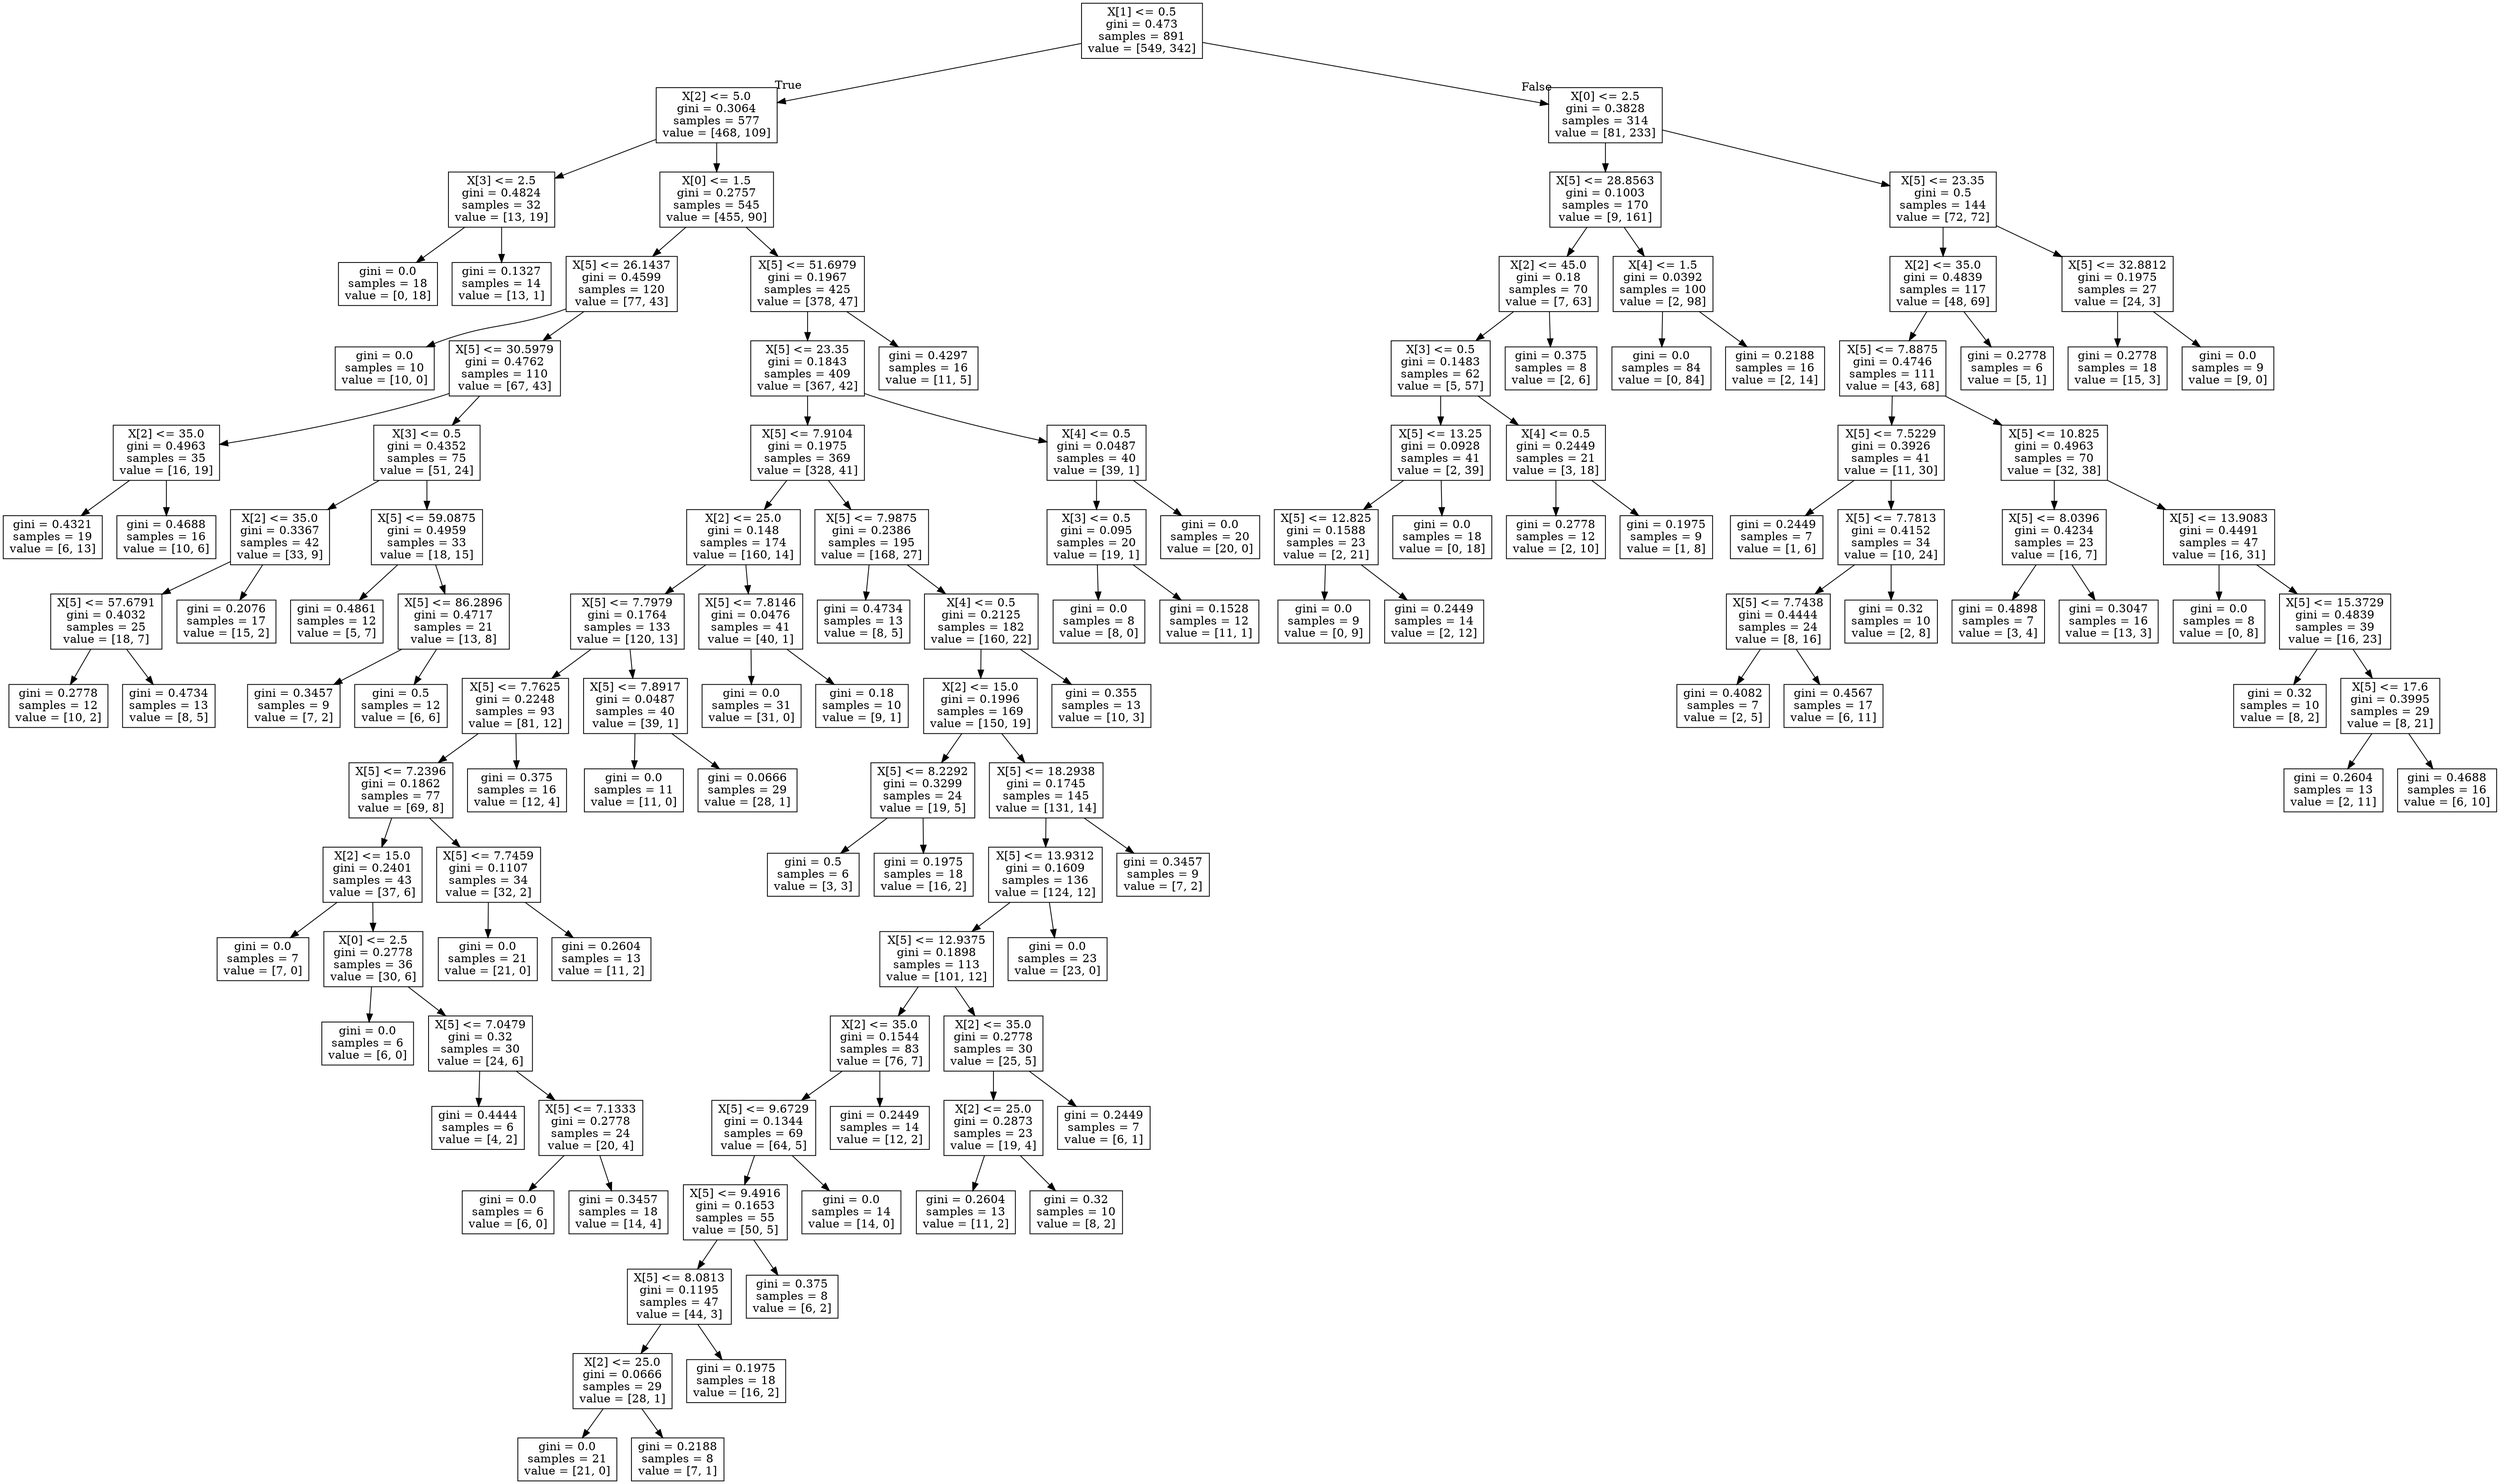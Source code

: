 digraph Tree {
node [shape=box] ;
0 [label="X[1] <= 0.5\ngini = 0.473\nsamples = 891\nvalue = [549, 342]"] ;
1 [label="X[2] <= 5.0\ngini = 0.3064\nsamples = 577\nvalue = [468, 109]"] ;
0 -> 1 [labeldistance=2.5, labelangle=45, headlabel="True"] ;
2 [label="X[3] <= 2.5\ngini = 0.4824\nsamples = 32\nvalue = [13, 19]"] ;
1 -> 2 ;
3 [label="gini = 0.0\nsamples = 18\nvalue = [0, 18]"] ;
2 -> 3 ;
4 [label="gini = 0.1327\nsamples = 14\nvalue = [13, 1]"] ;
2 -> 4 ;
5 [label="X[0] <= 1.5\ngini = 0.2757\nsamples = 545\nvalue = [455, 90]"] ;
1 -> 5 ;
6 [label="X[5] <= 26.1437\ngini = 0.4599\nsamples = 120\nvalue = [77, 43]"] ;
5 -> 6 ;
7 [label="gini = 0.0\nsamples = 10\nvalue = [10, 0]"] ;
6 -> 7 ;
8 [label="X[5] <= 30.5979\ngini = 0.4762\nsamples = 110\nvalue = [67, 43]"] ;
6 -> 8 ;
9 [label="X[2] <= 35.0\ngini = 0.4963\nsamples = 35\nvalue = [16, 19]"] ;
8 -> 9 ;
10 [label="gini = 0.4321\nsamples = 19\nvalue = [6, 13]"] ;
9 -> 10 ;
11 [label="gini = 0.4688\nsamples = 16\nvalue = [10, 6]"] ;
9 -> 11 ;
12 [label="X[3] <= 0.5\ngini = 0.4352\nsamples = 75\nvalue = [51, 24]"] ;
8 -> 12 ;
13 [label="X[2] <= 35.0\ngini = 0.3367\nsamples = 42\nvalue = [33, 9]"] ;
12 -> 13 ;
14 [label="X[5] <= 57.6791\ngini = 0.4032\nsamples = 25\nvalue = [18, 7]"] ;
13 -> 14 ;
15 [label="gini = 0.2778\nsamples = 12\nvalue = [10, 2]"] ;
14 -> 15 ;
16 [label="gini = 0.4734\nsamples = 13\nvalue = [8, 5]"] ;
14 -> 16 ;
17 [label="gini = 0.2076\nsamples = 17\nvalue = [15, 2]"] ;
13 -> 17 ;
18 [label="X[5] <= 59.0875\ngini = 0.4959\nsamples = 33\nvalue = [18, 15]"] ;
12 -> 18 ;
19 [label="gini = 0.4861\nsamples = 12\nvalue = [5, 7]"] ;
18 -> 19 ;
20 [label="X[5] <= 86.2896\ngini = 0.4717\nsamples = 21\nvalue = [13, 8]"] ;
18 -> 20 ;
21 [label="gini = 0.3457\nsamples = 9\nvalue = [7, 2]"] ;
20 -> 21 ;
22 [label="gini = 0.5\nsamples = 12\nvalue = [6, 6]"] ;
20 -> 22 ;
23 [label="X[5] <= 51.6979\ngini = 0.1967\nsamples = 425\nvalue = [378, 47]"] ;
5 -> 23 ;
24 [label="X[5] <= 23.35\ngini = 0.1843\nsamples = 409\nvalue = [367, 42]"] ;
23 -> 24 ;
25 [label="X[5] <= 7.9104\ngini = 0.1975\nsamples = 369\nvalue = [328, 41]"] ;
24 -> 25 ;
26 [label="X[2] <= 25.0\ngini = 0.148\nsamples = 174\nvalue = [160, 14]"] ;
25 -> 26 ;
27 [label="X[5] <= 7.7979\ngini = 0.1764\nsamples = 133\nvalue = [120, 13]"] ;
26 -> 27 ;
28 [label="X[5] <= 7.7625\ngini = 0.2248\nsamples = 93\nvalue = [81, 12]"] ;
27 -> 28 ;
29 [label="X[5] <= 7.2396\ngini = 0.1862\nsamples = 77\nvalue = [69, 8]"] ;
28 -> 29 ;
30 [label="X[2] <= 15.0\ngini = 0.2401\nsamples = 43\nvalue = [37, 6]"] ;
29 -> 30 ;
31 [label="gini = 0.0\nsamples = 7\nvalue = [7, 0]"] ;
30 -> 31 ;
32 [label="X[0] <= 2.5\ngini = 0.2778\nsamples = 36\nvalue = [30, 6]"] ;
30 -> 32 ;
33 [label="gini = 0.0\nsamples = 6\nvalue = [6, 0]"] ;
32 -> 33 ;
34 [label="X[5] <= 7.0479\ngini = 0.32\nsamples = 30\nvalue = [24, 6]"] ;
32 -> 34 ;
35 [label="gini = 0.4444\nsamples = 6\nvalue = [4, 2]"] ;
34 -> 35 ;
36 [label="X[5] <= 7.1333\ngini = 0.2778\nsamples = 24\nvalue = [20, 4]"] ;
34 -> 36 ;
37 [label="gini = 0.0\nsamples = 6\nvalue = [6, 0]"] ;
36 -> 37 ;
38 [label="gini = 0.3457\nsamples = 18\nvalue = [14, 4]"] ;
36 -> 38 ;
39 [label="X[5] <= 7.7459\ngini = 0.1107\nsamples = 34\nvalue = [32, 2]"] ;
29 -> 39 ;
40 [label="gini = 0.0\nsamples = 21\nvalue = [21, 0]"] ;
39 -> 40 ;
41 [label="gini = 0.2604\nsamples = 13\nvalue = [11, 2]"] ;
39 -> 41 ;
42 [label="gini = 0.375\nsamples = 16\nvalue = [12, 4]"] ;
28 -> 42 ;
43 [label="X[5] <= 7.8917\ngini = 0.0487\nsamples = 40\nvalue = [39, 1]"] ;
27 -> 43 ;
44 [label="gini = 0.0\nsamples = 11\nvalue = [11, 0]"] ;
43 -> 44 ;
45 [label="gini = 0.0666\nsamples = 29\nvalue = [28, 1]"] ;
43 -> 45 ;
46 [label="X[5] <= 7.8146\ngini = 0.0476\nsamples = 41\nvalue = [40, 1]"] ;
26 -> 46 ;
47 [label="gini = 0.0\nsamples = 31\nvalue = [31, 0]"] ;
46 -> 47 ;
48 [label="gini = 0.18\nsamples = 10\nvalue = [9, 1]"] ;
46 -> 48 ;
49 [label="X[5] <= 7.9875\ngini = 0.2386\nsamples = 195\nvalue = [168, 27]"] ;
25 -> 49 ;
50 [label="gini = 0.4734\nsamples = 13\nvalue = [8, 5]"] ;
49 -> 50 ;
51 [label="X[4] <= 0.5\ngini = 0.2125\nsamples = 182\nvalue = [160, 22]"] ;
49 -> 51 ;
52 [label="X[2] <= 15.0\ngini = 0.1996\nsamples = 169\nvalue = [150, 19]"] ;
51 -> 52 ;
53 [label="X[5] <= 8.2292\ngini = 0.3299\nsamples = 24\nvalue = [19, 5]"] ;
52 -> 53 ;
54 [label="gini = 0.5\nsamples = 6\nvalue = [3, 3]"] ;
53 -> 54 ;
55 [label="gini = 0.1975\nsamples = 18\nvalue = [16, 2]"] ;
53 -> 55 ;
56 [label="X[5] <= 18.2938\ngini = 0.1745\nsamples = 145\nvalue = [131, 14]"] ;
52 -> 56 ;
57 [label="X[5] <= 13.9312\ngini = 0.1609\nsamples = 136\nvalue = [124, 12]"] ;
56 -> 57 ;
58 [label="X[5] <= 12.9375\ngini = 0.1898\nsamples = 113\nvalue = [101, 12]"] ;
57 -> 58 ;
59 [label="X[2] <= 35.0\ngini = 0.1544\nsamples = 83\nvalue = [76, 7]"] ;
58 -> 59 ;
60 [label="X[5] <= 9.6729\ngini = 0.1344\nsamples = 69\nvalue = [64, 5]"] ;
59 -> 60 ;
61 [label="X[5] <= 9.4916\ngini = 0.1653\nsamples = 55\nvalue = [50, 5]"] ;
60 -> 61 ;
62 [label="X[5] <= 8.0813\ngini = 0.1195\nsamples = 47\nvalue = [44, 3]"] ;
61 -> 62 ;
63 [label="X[2] <= 25.0\ngini = 0.0666\nsamples = 29\nvalue = [28, 1]"] ;
62 -> 63 ;
64 [label="gini = 0.0\nsamples = 21\nvalue = [21, 0]"] ;
63 -> 64 ;
65 [label="gini = 0.2188\nsamples = 8\nvalue = [7, 1]"] ;
63 -> 65 ;
66 [label="gini = 0.1975\nsamples = 18\nvalue = [16, 2]"] ;
62 -> 66 ;
67 [label="gini = 0.375\nsamples = 8\nvalue = [6, 2]"] ;
61 -> 67 ;
68 [label="gini = 0.0\nsamples = 14\nvalue = [14, 0]"] ;
60 -> 68 ;
69 [label="gini = 0.2449\nsamples = 14\nvalue = [12, 2]"] ;
59 -> 69 ;
70 [label="X[2] <= 35.0\ngini = 0.2778\nsamples = 30\nvalue = [25, 5]"] ;
58 -> 70 ;
71 [label="X[2] <= 25.0\ngini = 0.2873\nsamples = 23\nvalue = [19, 4]"] ;
70 -> 71 ;
72 [label="gini = 0.2604\nsamples = 13\nvalue = [11, 2]"] ;
71 -> 72 ;
73 [label="gini = 0.32\nsamples = 10\nvalue = [8, 2]"] ;
71 -> 73 ;
74 [label="gini = 0.2449\nsamples = 7\nvalue = [6, 1]"] ;
70 -> 74 ;
75 [label="gini = 0.0\nsamples = 23\nvalue = [23, 0]"] ;
57 -> 75 ;
76 [label="gini = 0.3457\nsamples = 9\nvalue = [7, 2]"] ;
56 -> 76 ;
77 [label="gini = 0.355\nsamples = 13\nvalue = [10, 3]"] ;
51 -> 77 ;
78 [label="X[4] <= 0.5\ngini = 0.0487\nsamples = 40\nvalue = [39, 1]"] ;
24 -> 78 ;
79 [label="X[3] <= 0.5\ngini = 0.095\nsamples = 20\nvalue = [19, 1]"] ;
78 -> 79 ;
80 [label="gini = 0.0\nsamples = 8\nvalue = [8, 0]"] ;
79 -> 80 ;
81 [label="gini = 0.1528\nsamples = 12\nvalue = [11, 1]"] ;
79 -> 81 ;
82 [label="gini = 0.0\nsamples = 20\nvalue = [20, 0]"] ;
78 -> 82 ;
83 [label="gini = 0.4297\nsamples = 16\nvalue = [11, 5]"] ;
23 -> 83 ;
84 [label="X[0] <= 2.5\ngini = 0.3828\nsamples = 314\nvalue = [81, 233]"] ;
0 -> 84 [labeldistance=2.5, labelangle=-45, headlabel="False"] ;
85 [label="X[5] <= 28.8563\ngini = 0.1003\nsamples = 170\nvalue = [9, 161]"] ;
84 -> 85 ;
86 [label="X[2] <= 45.0\ngini = 0.18\nsamples = 70\nvalue = [7, 63]"] ;
85 -> 86 ;
87 [label="X[3] <= 0.5\ngini = 0.1483\nsamples = 62\nvalue = [5, 57]"] ;
86 -> 87 ;
88 [label="X[5] <= 13.25\ngini = 0.0928\nsamples = 41\nvalue = [2, 39]"] ;
87 -> 88 ;
89 [label="X[5] <= 12.825\ngini = 0.1588\nsamples = 23\nvalue = [2, 21]"] ;
88 -> 89 ;
90 [label="gini = 0.0\nsamples = 9\nvalue = [0, 9]"] ;
89 -> 90 ;
91 [label="gini = 0.2449\nsamples = 14\nvalue = [2, 12]"] ;
89 -> 91 ;
92 [label="gini = 0.0\nsamples = 18\nvalue = [0, 18]"] ;
88 -> 92 ;
93 [label="X[4] <= 0.5\ngini = 0.2449\nsamples = 21\nvalue = [3, 18]"] ;
87 -> 93 ;
94 [label="gini = 0.2778\nsamples = 12\nvalue = [2, 10]"] ;
93 -> 94 ;
95 [label="gini = 0.1975\nsamples = 9\nvalue = [1, 8]"] ;
93 -> 95 ;
96 [label="gini = 0.375\nsamples = 8\nvalue = [2, 6]"] ;
86 -> 96 ;
97 [label="X[4] <= 1.5\ngini = 0.0392\nsamples = 100\nvalue = [2, 98]"] ;
85 -> 97 ;
98 [label="gini = 0.0\nsamples = 84\nvalue = [0, 84]"] ;
97 -> 98 ;
99 [label="gini = 0.2188\nsamples = 16\nvalue = [2, 14]"] ;
97 -> 99 ;
100 [label="X[5] <= 23.35\ngini = 0.5\nsamples = 144\nvalue = [72, 72]"] ;
84 -> 100 ;
101 [label="X[2] <= 35.0\ngini = 0.4839\nsamples = 117\nvalue = [48, 69]"] ;
100 -> 101 ;
102 [label="X[5] <= 7.8875\ngini = 0.4746\nsamples = 111\nvalue = [43, 68]"] ;
101 -> 102 ;
103 [label="X[5] <= 7.5229\ngini = 0.3926\nsamples = 41\nvalue = [11, 30]"] ;
102 -> 103 ;
104 [label="gini = 0.2449\nsamples = 7\nvalue = [1, 6]"] ;
103 -> 104 ;
105 [label="X[5] <= 7.7813\ngini = 0.4152\nsamples = 34\nvalue = [10, 24]"] ;
103 -> 105 ;
106 [label="X[5] <= 7.7438\ngini = 0.4444\nsamples = 24\nvalue = [8, 16]"] ;
105 -> 106 ;
107 [label="gini = 0.4082\nsamples = 7\nvalue = [2, 5]"] ;
106 -> 107 ;
108 [label="gini = 0.4567\nsamples = 17\nvalue = [6, 11]"] ;
106 -> 108 ;
109 [label="gini = 0.32\nsamples = 10\nvalue = [2, 8]"] ;
105 -> 109 ;
110 [label="X[5] <= 10.825\ngini = 0.4963\nsamples = 70\nvalue = [32, 38]"] ;
102 -> 110 ;
111 [label="X[5] <= 8.0396\ngini = 0.4234\nsamples = 23\nvalue = [16, 7]"] ;
110 -> 111 ;
112 [label="gini = 0.4898\nsamples = 7\nvalue = [3, 4]"] ;
111 -> 112 ;
113 [label="gini = 0.3047\nsamples = 16\nvalue = [13, 3]"] ;
111 -> 113 ;
114 [label="X[5] <= 13.9083\ngini = 0.4491\nsamples = 47\nvalue = [16, 31]"] ;
110 -> 114 ;
115 [label="gini = 0.0\nsamples = 8\nvalue = [0, 8]"] ;
114 -> 115 ;
116 [label="X[5] <= 15.3729\ngini = 0.4839\nsamples = 39\nvalue = [16, 23]"] ;
114 -> 116 ;
117 [label="gini = 0.32\nsamples = 10\nvalue = [8, 2]"] ;
116 -> 117 ;
118 [label="X[5] <= 17.6\ngini = 0.3995\nsamples = 29\nvalue = [8, 21]"] ;
116 -> 118 ;
119 [label="gini = 0.2604\nsamples = 13\nvalue = [2, 11]"] ;
118 -> 119 ;
120 [label="gini = 0.4688\nsamples = 16\nvalue = [6, 10]"] ;
118 -> 120 ;
121 [label="gini = 0.2778\nsamples = 6\nvalue = [5, 1]"] ;
101 -> 121 ;
122 [label="X[5] <= 32.8812\ngini = 0.1975\nsamples = 27\nvalue = [24, 3]"] ;
100 -> 122 ;
123 [label="gini = 0.2778\nsamples = 18\nvalue = [15, 3]"] ;
122 -> 123 ;
124 [label="gini = 0.0\nsamples = 9\nvalue = [9, 0]"] ;
122 -> 124 ;
}